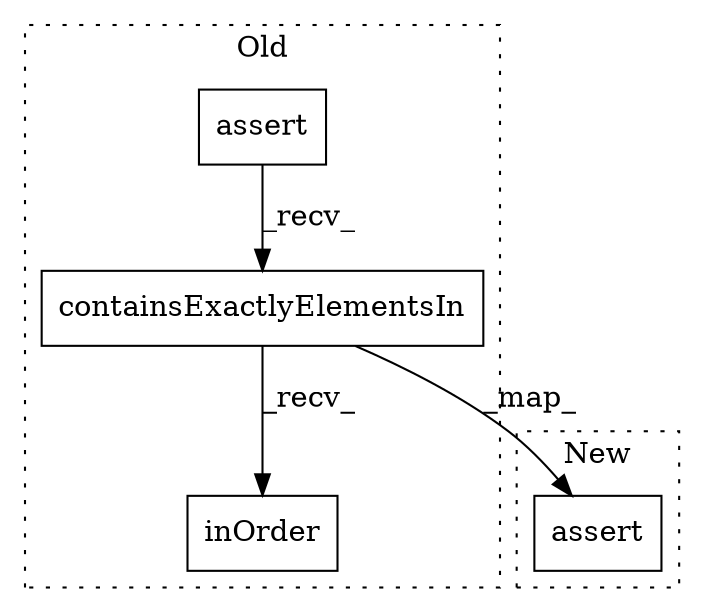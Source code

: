 digraph G {
subgraph cluster0 {
1 [label="containsExactlyElementsIn" a="32" s="3917,3964" l="26,1" shape="box"];
3 [label="assert" a="32" s="3837,3904" l="11,1" shape="box"];
4 [label="inOrder" a="32" s="3977" l="9" shape="box"];
label = "Old";
style="dotted";
}
subgraph cluster1 {
2 [label="assert" a="32" s="3851,3959" l="19,1" shape="box"];
label = "New";
style="dotted";
}
1 -> 4 [label="_recv_"];
1 -> 2 [label="_map_"];
3 -> 1 [label="_recv_"];
}